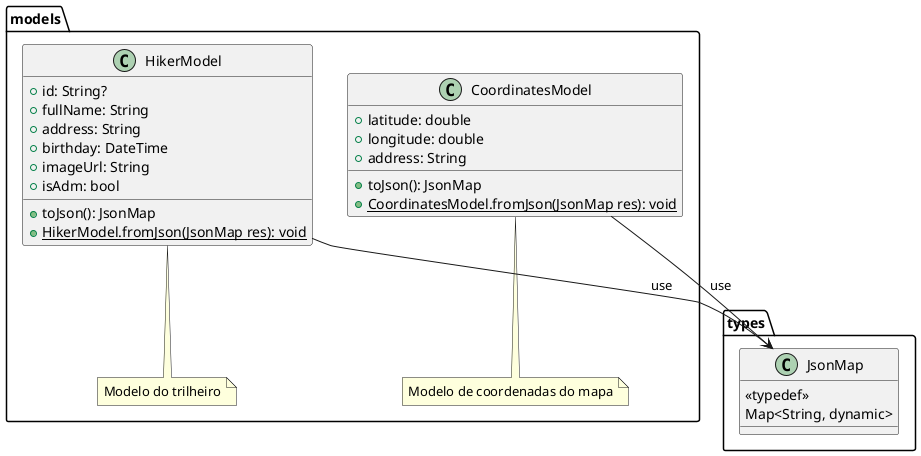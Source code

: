 @startuml pe_na_pedra_class_diagram_1
package types {
  class JsonMap {
    <<typedef>>
    Map<String, dynamic>
  }
}

package models {
  note "Modelo do trilheiro" as N1
  note "Modelo de coordenadas do mapa" as N2

  class HikerModel {
    + id: String?
    + fullName: String
    + address: String
    + birthday: DateTime
    + imageUrl: String
    + isAdm: bool
    + toJson(): JsonMap
    + {static} HikerModel.fromJson(JsonMap res): void
  }

  class CoordinatesModel {
    + latitude: double
    + longitude: double
    + address: String
    + toJson(): JsonMap
    + {static} CoordinatesModel.fromJson(JsonMap res): void
  }

  HikerModel .. N1
  CoordinatesModel .. N2

  HikerModel --> JsonMap : use
  CoordinatesModel --> JsonMap : use
}
@enduml
